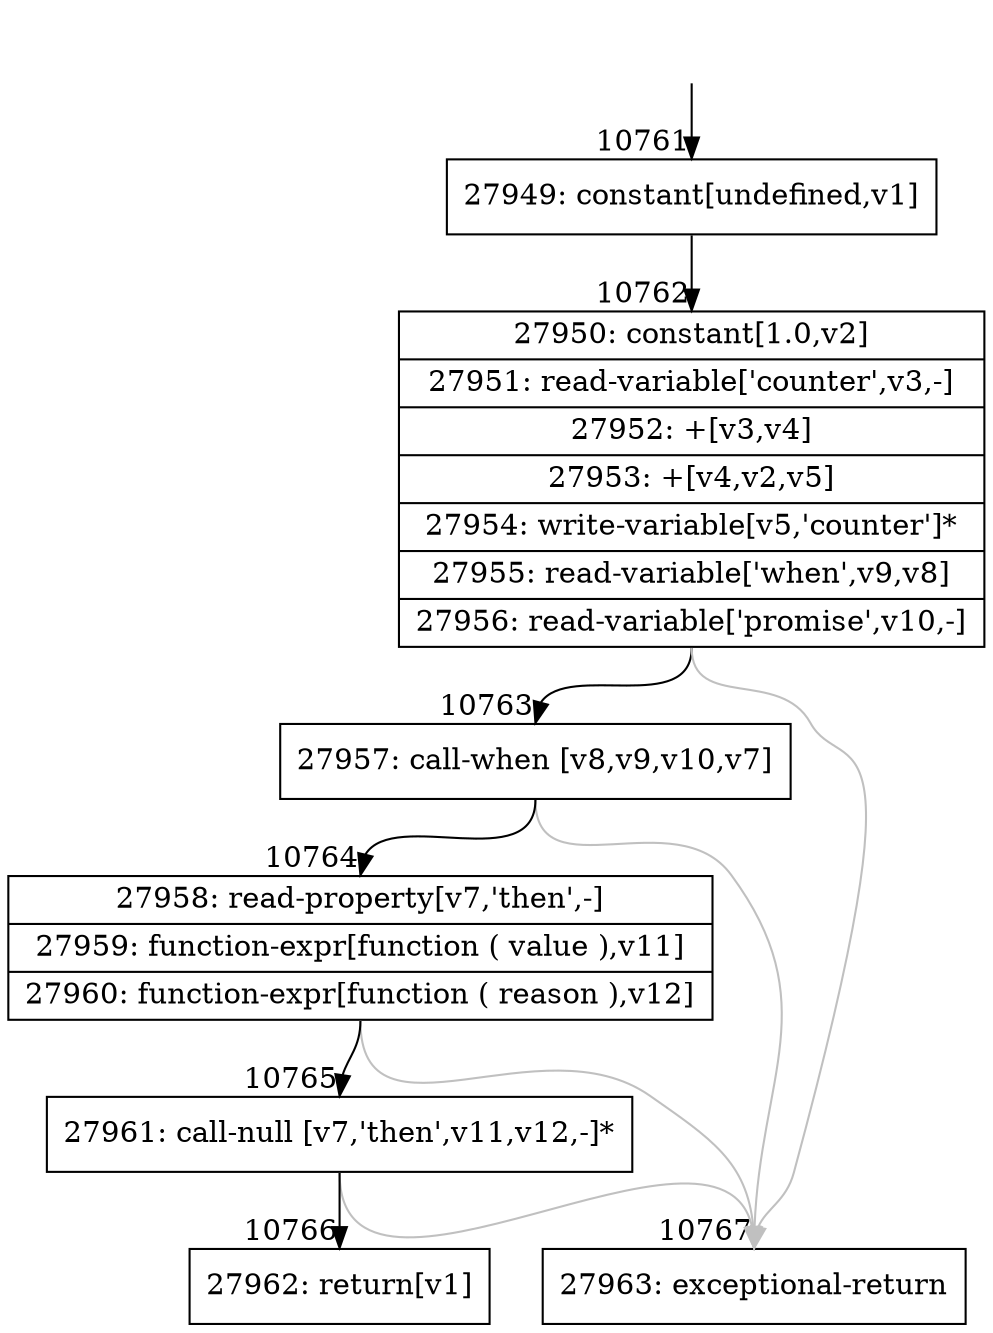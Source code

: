 digraph {
rankdir="TD"
BB_entry827[shape=none,label=""];
BB_entry827 -> BB10761 [tailport=s, headport=n, headlabel="    10761"]
BB10761 [shape=record label="{27949: constant[undefined,v1]}" ] 
BB10761 -> BB10762 [tailport=s, headport=n, headlabel="      10762"]
BB10762 [shape=record label="{27950: constant[1.0,v2]|27951: read-variable['counter',v3,-]|27952: +[v3,v4]|27953: +[v4,v2,v5]|27954: write-variable[v5,'counter']*|27955: read-variable['when',v9,v8]|27956: read-variable['promise',v10,-]}" ] 
BB10762 -> BB10763 [tailport=s, headport=n, headlabel="      10763"]
BB10762 -> BB10767 [tailport=s, headport=n, color=gray, headlabel="      10767"]
BB10763 [shape=record label="{27957: call-when [v8,v9,v10,v7]}" ] 
BB10763 -> BB10764 [tailport=s, headport=n, headlabel="      10764"]
BB10763 -> BB10767 [tailport=s, headport=n, color=gray]
BB10764 [shape=record label="{27958: read-property[v7,'then',-]|27959: function-expr[function ( value ),v11]|27960: function-expr[function ( reason ),v12]}" ] 
BB10764 -> BB10765 [tailport=s, headport=n, headlabel="      10765"]
BB10764 -> BB10767 [tailport=s, headport=n, color=gray]
BB10765 [shape=record label="{27961: call-null [v7,'then',v11,v12,-]*}" ] 
BB10765 -> BB10766 [tailport=s, headport=n, headlabel="      10766"]
BB10765 -> BB10767 [tailport=s, headport=n, color=gray]
BB10766 [shape=record label="{27962: return[v1]}" ] 
BB10767 [shape=record label="{27963: exceptional-return}" ] 
//#$~ 14794
}
